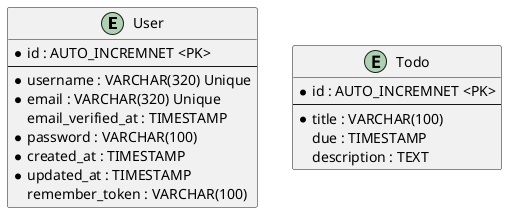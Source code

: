 @startuml TodoApp

entity User {
    * id : AUTO_INCREMNET <PK>
    ---
    * username : VARCHAR(320) Unique
    * email : VARCHAR(320) Unique
    email_verified_at : TIMESTAMP
    * password : VARCHAR(100)
    * created_at : TIMESTAMP
    * updated_at : TIMESTAMP
    remember_token : VARCHAR(100) 
}

entity Todo {
    * id : AUTO_INCREMNET <PK>
    ---
    * title : VARCHAR(100)
    due : TIMESTAMP
    description : TEXT
}

@enduml